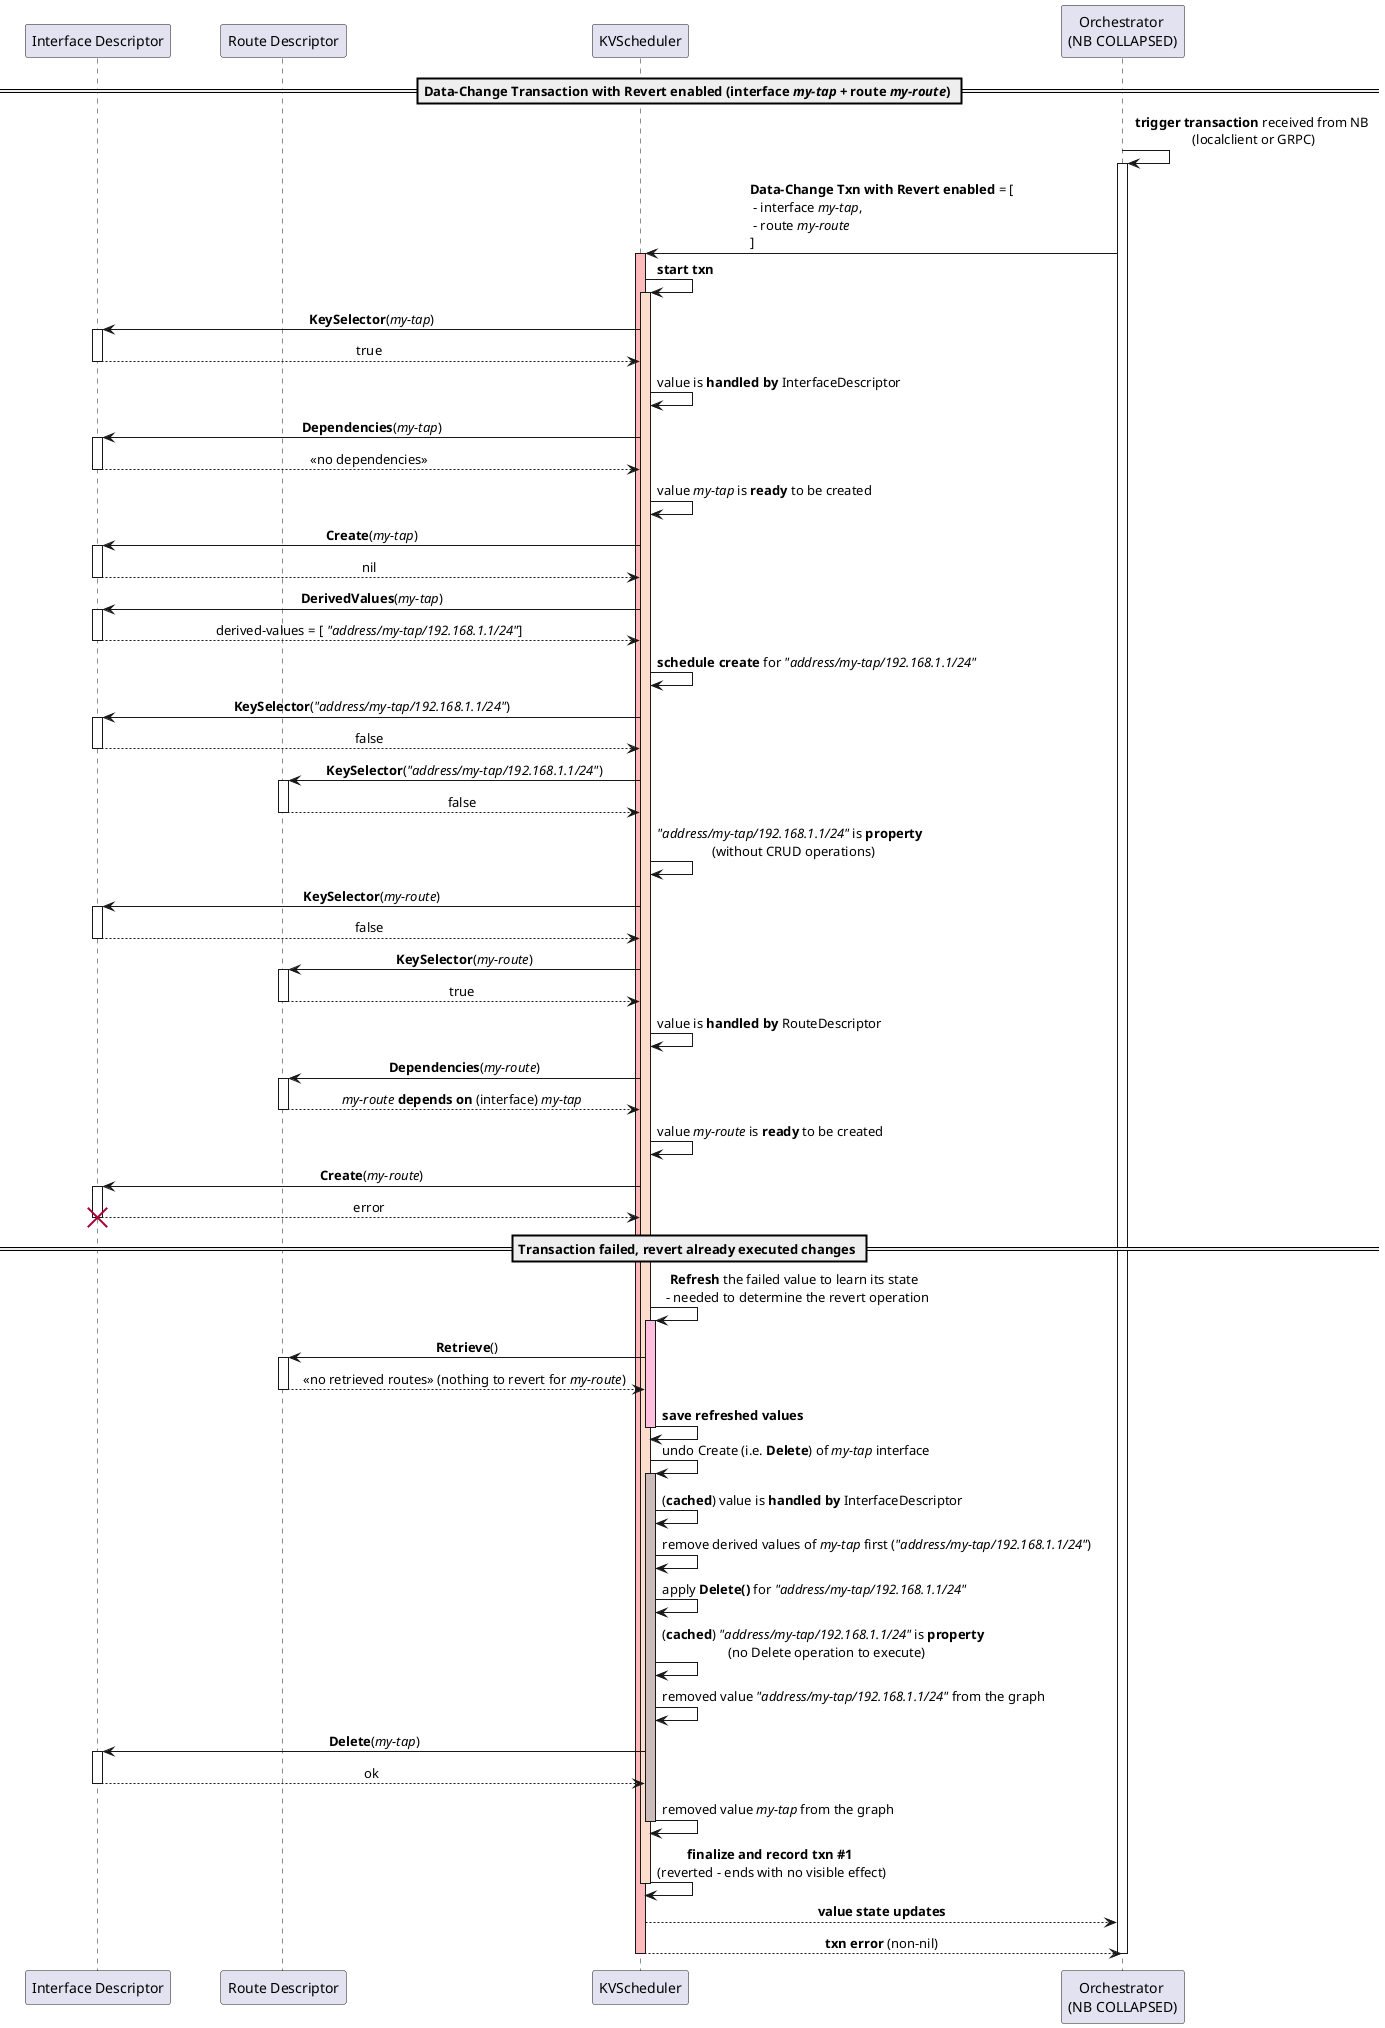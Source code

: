 @startuml

skinparam ParticipantPadding 20
skinparam BoxPadding 10
skinparam SequenceMessageAlign center

participant ID as "Interface Descriptor"
participant RD as "Route Descriptor"
participant KVS as "KVScheduler"
participant ORCH as "Orchestrator \n(NB COLLAPSED)"

== Data-Change Transaction with Revert enabled (interface //my-tap// + route //my-route//) ==

ORCH -> ORCH: **trigger transaction** received from NB \n(localclient or GRPC)
activate ORCH
ORCH -> KVS: **Data-Change Txn with Revert enabled** = [\l - interface //my-tap//, \l - route //my-route// \l]
activate KVS  #FFBBBB

KVS -> KVS: **start txn**
 activate KVS  #FFDDCC
  KVS -> ID: **KeySelector**(//my-tap//)
   activate ID
    ID --> KVS: true
   deactivate ID
  KVS -> KVS: value is **handled by** InterfaceDescriptor
  KVS -> ID: **Dependencies**(//my-tap//)
   activate ID
    ID --> KVS: << no dependencies >>
   deactivate ID
  KVS -> KVS: value //my-tap// is **ready** to be created
  KVS -> ID: **Create**(//my-tap//)
  activate ID
   ID --> KVS: nil
  deactivate ID

  KVS -> ID: **DerivedValues**(//my-tap//)
   activate ID
    ID --> KVS: derived-values = [ //"address/my-tap/192.168.1.1/24"//]
   deactivate ID
   KVS -> KVS: **schedule create** for //"address/my-tap/192.168.1.1/24"//
   KVS -> ID: **KeySelector**(//"address/my-tap/192.168.1.1/24"//)
   activate ID
    ID --> KVS: false
   deactivate ID
   KVS -> RD: **KeySelector**(//"address/my-tap/192.168.1.1/24"//)
   activate RD
    RD --> KVS: false
   deactivate RD
  KVS -> KVS: //"address/my-tap/192.168.1.1/24"// is **property** \n (without CRUD operations)

  KVS -> ID: **KeySelector**(//my-route//)
   activate ID
    ID --> KVS: false
   deactivate ID
  KVS -> RD: **KeySelector**(//my-route//)
   activate RD
    RD --> KVS: true
   deactivate RD
  KVS -> KVS: value is **handled by** RouteDescriptor
  KVS -> RD: **Dependencies**(//my-route//)
   activate RD
    RD --> KVS: //my-route// **depends on** (interface) //my-tap//
   deactivate RD
  KVS -> KVS: value //my-route// is **ready** to be created

  KVS -> ID: **Create**(//my-route//)
   activate ID
    ID --> KVS: error
   destroy ID

== Transaction failed, revert already executed changes ==

  KVS -> KVS: **Refresh** the failed value to learn its state \n - needed to determine the revert operation
   activate KVS  #FFBFDD
    KVS -> RD: **Retrieve**()
     activate RD
      RD --> KVS: << no retrieved routes >> (nothing to revert for //my-route//)
     deactivate RD
    KVS -> KVS: **save refreshed values**
   deactivate KVS

  KVS -> KVS: undo Create (i.e. **Delete**) of //my-tap// interface
   activate KVS #CCBBBB
    KVS -> KVS: (**cached**) value is **handled by** InterfaceDescriptor
    KVS -> KVS: remove derived values of //my-tap// first (//"address/my-tap/192.168.1.1/24"//)
    KVS -> KVS: apply **Delete()** for //"address/my-tap/192.168.1.1/24"//
    KVS -> KVS: (**cached**) //"address/my-tap/192.168.1.1/24"// is **property** \n (no Delete operation to execute)
    KVS -> KVS: removed value //"address/my-tap/192.168.1.1/24"// from the graph
    KVS -> ID: **Delete**(//my-tap//)
     activate ID
      ID --> KVS: ok
     deactivate ID
    KVS -> KVS: removed value //my-tap// from the graph
   deactivate KVS

  KVS -> KVS: **finalize and record txn #1** \n(reverted - ends with no visible effect)
 deactivate KVS
KVS --> ORCH: **value state updates**
KVS --> ORCH: **txn error** (non-nil)
deactivate KVS
deactivate ORCH

@enduml